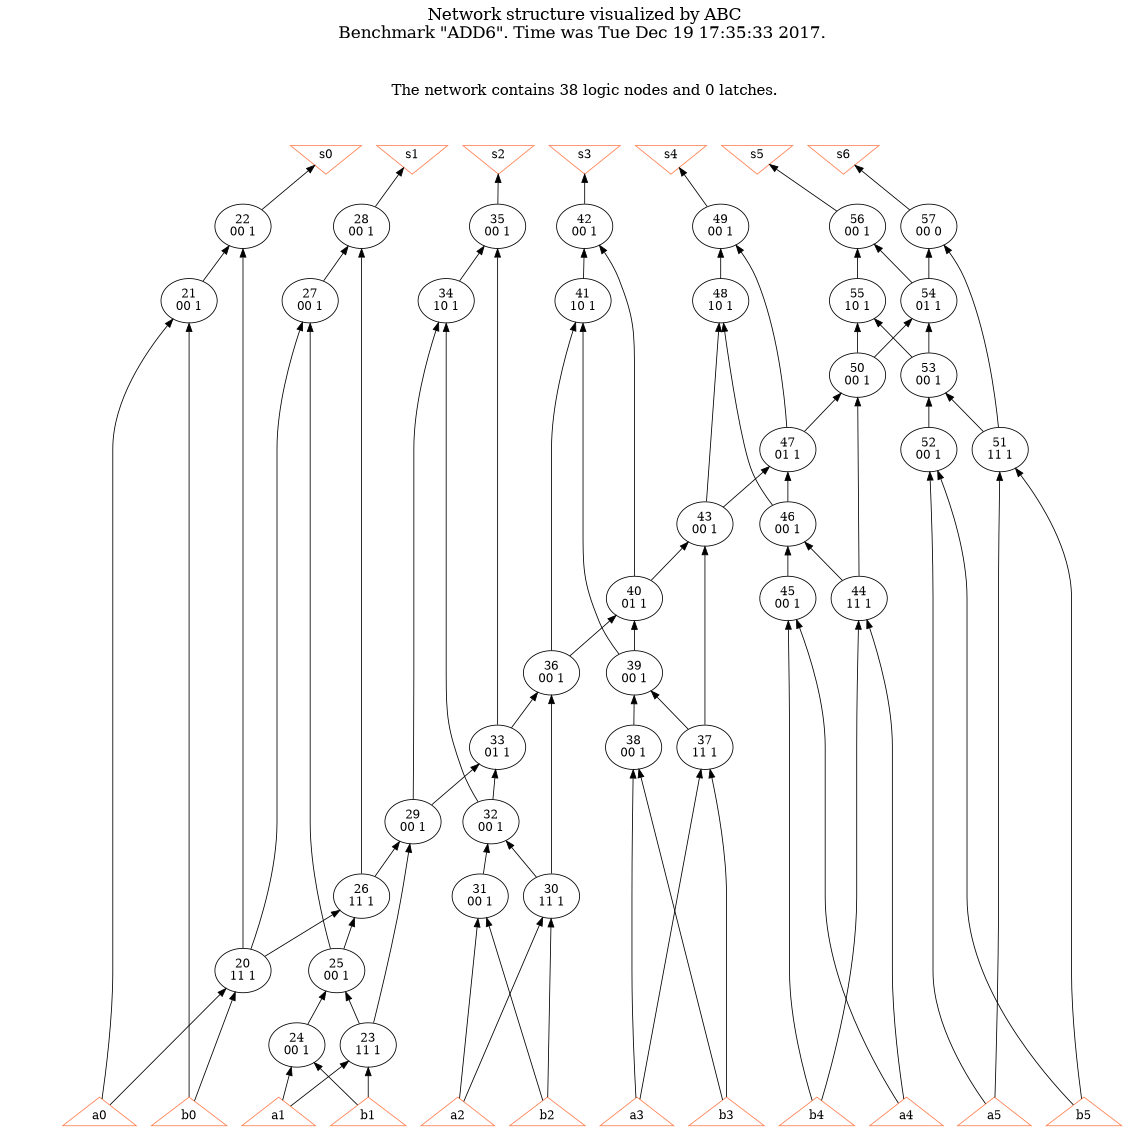 # Network structure generated by ABC

digraph network {
size = "7.5,10";
center = true;
edge [dir = back];

{
  node [shape = plaintext];
  edge [style = invis];
  LevelTitle1 [label=""];
  LevelTitle2 [label=""];
  Level13 [label = ""];
  Level12 [label = ""];
  Level11 [label = ""];
  Level10 [label = ""];
  Level9 [label = ""];
  Level8 [label = ""];
  Level7 [label = ""];
  Level6 [label = ""];
  Level5 [label = ""];
  Level4 [label = ""];
  Level3 [label = ""];
  Level2 [label = ""];
  Level1 [label = ""];
  Level0 [label = ""];
  LevelTitle1 ->  LevelTitle2 ->  Level13 ->  Level12 ->  Level11 ->  Level10 ->  Level9 ->  Level8 ->  Level7 ->  Level6 ->  Level5 ->  Level4 ->  Level3 ->  Level2 ->  Level1 ->  Level0;
}

{
  rank = same;
  LevelTitle1;
  title1 [shape=plaintext,
          fontsize=20,
          fontname = "Times-Roman",
          label="Network structure visualized by ABC\nBenchmark \"ADD6\". Time was Tue Dec 19 17:35:33 2017. "
         ];
}

{
  rank = same;
  LevelTitle2;
  title2 [shape=plaintext,
          fontsize=18,
          fontname = "Times-Roman",
          label="The network contains 38 logic nodes and 0 latches.\n"
         ];
}

{
  rank = same;
  Level13;
  Node13 [label = "s0", shape = invtriangle, color = coral, fillcolor = coral];
  Node14 [label = "s1", shape = invtriangle, color = coral, fillcolor = coral];
  Node15 [label = "s2", shape = invtriangle, color = coral, fillcolor = coral];
  Node16 [label = "s3", shape = invtriangle, color = coral, fillcolor = coral];
  Node17 [label = "s4", shape = invtriangle, color = coral, fillcolor = coral];
  Node18 [label = "s5", shape = invtriangle, color = coral, fillcolor = coral];
  Node19 [label = "s6", shape = invtriangle, color = coral, fillcolor = coral];
}

{
  rank = same;
  Level12;
  Node22 [label = "22\n00 1", shape = ellipse];
  Node28 [label = "28\n00 1", shape = ellipse];
  Node35 [label = "35\n00 1", shape = ellipse];
  Node42 [label = "42\n00 1", shape = ellipse];
  Node49 [label = "49\n00 1", shape = ellipse];
  Node56 [label = "56\n00 1", shape = ellipse];
  Node57 [label = "57\n00 0", shape = ellipse];
}

{
  rank = same;
  Level11;
  Node21 [label = "21\n00 1", shape = ellipse];
  Node27 [label = "27\n00 1", shape = ellipse];
  Node34 [label = "34\n10 1", shape = ellipse];
  Node41 [label = "41\n10 1", shape = ellipse];
  Node48 [label = "48\n10 1", shape = ellipse];
  Node54 [label = "54\n01 1", shape = ellipse];
  Node55 [label = "55\n10 1", shape = ellipse];
}

{
  rank = same;
  Level10;
  Node50 [label = "50\n00 1", shape = ellipse];
  Node53 [label = "53\n00 1", shape = ellipse];
}

{
  rank = same;
  Level9;
  Node47 [label = "47\n01 1", shape = ellipse];
  Node51 [label = "51\n11 1", shape = ellipse];
  Node52 [label = "52\n00 1", shape = ellipse];
}

{
  rank = same;
  Level8;
  Node43 [label = "43\n00 1", shape = ellipse];
  Node46 [label = "46\n00 1", shape = ellipse];
}

{
  rank = same;
  Level7;
  Node40 [label = "40\n01 1", shape = ellipse];
  Node44 [label = "44\n11 1", shape = ellipse];
  Node45 [label = "45\n00 1", shape = ellipse];
}

{
  rank = same;
  Level6;
  Node36 [label = "36\n00 1", shape = ellipse];
  Node39 [label = "39\n00 1", shape = ellipse];
}

{
  rank = same;
  Level5;
  Node33 [label = "33\n01 1", shape = ellipse];
  Node37 [label = "37\n11 1", shape = ellipse];
  Node38 [label = "38\n00 1", shape = ellipse];
}

{
  rank = same;
  Level4;
  Node29 [label = "29\n00 1", shape = ellipse];
  Node32 [label = "32\n00 1", shape = ellipse];
}

{
  rank = same;
  Level3;
  Node26 [label = "26\n11 1", shape = ellipse];
  Node30 [label = "30\n11 1", shape = ellipse];
  Node31 [label = "31\n00 1", shape = ellipse];
}

{
  rank = same;
  Level2;
  Node20 [label = "20\n11 1", shape = ellipse];
  Node25 [label = "25\n00 1", shape = ellipse];
}

{
  rank = same;
  Level1;
  Node23 [label = "23\n11 1", shape = ellipse];
  Node24 [label = "24\n00 1", shape = ellipse];
}

{
  rank = same;
  Level0;
  Node1 [label = "a0", shape = triangle, color = coral, fillcolor = coral];
  Node2 [label = "a1", shape = triangle, color = coral, fillcolor = coral];
  Node3 [label = "a2", shape = triangle, color = coral, fillcolor = coral];
  Node4 [label = "a3", shape = triangle, color = coral, fillcolor = coral];
  Node5 [label = "a4", shape = triangle, color = coral, fillcolor = coral];
  Node6 [label = "a5", shape = triangle, color = coral, fillcolor = coral];
  Node7 [label = "b0", shape = triangle, color = coral, fillcolor = coral];
  Node8 [label = "b1", shape = triangle, color = coral, fillcolor = coral];
  Node9 [label = "b2", shape = triangle, color = coral, fillcolor = coral];
  Node10 [label = "b3", shape = triangle, color = coral, fillcolor = coral];
  Node11 [label = "b4", shape = triangle, color = coral, fillcolor = coral];
  Node12 [label = "b5", shape = triangle, color = coral, fillcolor = coral];
}

title1 -> title2 [style = invis];
title2 -> Node13 [style = invis];
title2 -> Node14 [style = invis];
title2 -> Node15 [style = invis];
title2 -> Node16 [style = invis];
title2 -> Node17 [style = invis];
title2 -> Node18 [style = invis];
title2 -> Node19 [style = invis];
Node13 -> Node14 [style = invis];
Node14 -> Node15 [style = invis];
Node15 -> Node16 [style = invis];
Node16 -> Node17 [style = invis];
Node17 -> Node18 [style = invis];
Node18 -> Node19 [style = invis];
Node13 -> Node22 [style = solid];
Node14 -> Node28 [style = solid];
Node15 -> Node35 [style = solid];
Node16 -> Node42 [style = solid];
Node17 -> Node49 [style = solid];
Node18 -> Node56 [style = solid];
Node19 -> Node57 [style = solid];
Node20 -> Node1 [style = solid];
Node20 -> Node7 [style = solid];
Node21 -> Node1 [style = solid];
Node21 -> Node7 [style = solid];
Node22 -> Node20 [style = solid];
Node22 -> Node21 [style = solid];
Node23 -> Node2 [style = solid];
Node23 -> Node8 [style = solid];
Node24 -> Node2 [style = solid];
Node24 -> Node8 [style = solid];
Node25 -> Node23 [style = solid];
Node25 -> Node24 [style = solid];
Node26 -> Node20 [style = solid];
Node26 -> Node25 [style = solid];
Node27 -> Node20 [style = solid];
Node27 -> Node25 [style = solid];
Node28 -> Node26 [style = solid];
Node28 -> Node27 [style = solid];
Node29 -> Node23 [style = solid];
Node29 -> Node26 [style = solid];
Node30 -> Node3 [style = solid];
Node30 -> Node9 [style = solid];
Node31 -> Node3 [style = solid];
Node31 -> Node9 [style = solid];
Node32 -> Node30 [style = solid];
Node32 -> Node31 [style = solid];
Node33 -> Node29 [style = solid];
Node33 -> Node32 [style = solid];
Node34 -> Node29 [style = solid];
Node34 -> Node32 [style = solid];
Node35 -> Node33 [style = solid];
Node35 -> Node34 [style = solid];
Node36 -> Node30 [style = solid];
Node36 -> Node33 [style = solid];
Node37 -> Node4 [style = solid];
Node37 -> Node10 [style = solid];
Node38 -> Node4 [style = solid];
Node38 -> Node10 [style = solid];
Node39 -> Node37 [style = solid];
Node39 -> Node38 [style = solid];
Node40 -> Node36 [style = solid];
Node40 -> Node39 [style = solid];
Node41 -> Node36 [style = solid];
Node41 -> Node39 [style = solid];
Node42 -> Node40 [style = solid];
Node42 -> Node41 [style = solid];
Node43 -> Node37 [style = solid];
Node43 -> Node40 [style = solid];
Node44 -> Node5 [style = solid];
Node44 -> Node11 [style = solid];
Node45 -> Node5 [style = solid];
Node45 -> Node11 [style = solid];
Node46 -> Node44 [style = solid];
Node46 -> Node45 [style = solid];
Node47 -> Node43 [style = solid];
Node47 -> Node46 [style = solid];
Node48 -> Node43 [style = solid];
Node48 -> Node46 [style = solid];
Node49 -> Node47 [style = solid];
Node49 -> Node48 [style = solid];
Node50 -> Node44 [style = solid];
Node50 -> Node47 [style = solid];
Node51 -> Node6 [style = solid];
Node51 -> Node12 [style = solid];
Node52 -> Node6 [style = solid];
Node52 -> Node12 [style = solid];
Node53 -> Node51 [style = solid];
Node53 -> Node52 [style = solid];
Node54 -> Node50 [style = solid];
Node54 -> Node53 [style = solid];
Node55 -> Node50 [style = solid];
Node55 -> Node53 [style = solid];
Node56 -> Node54 [style = solid];
Node56 -> Node55 [style = solid];
Node57 -> Node51 [style = solid];
Node57 -> Node54 [style = solid];
}

